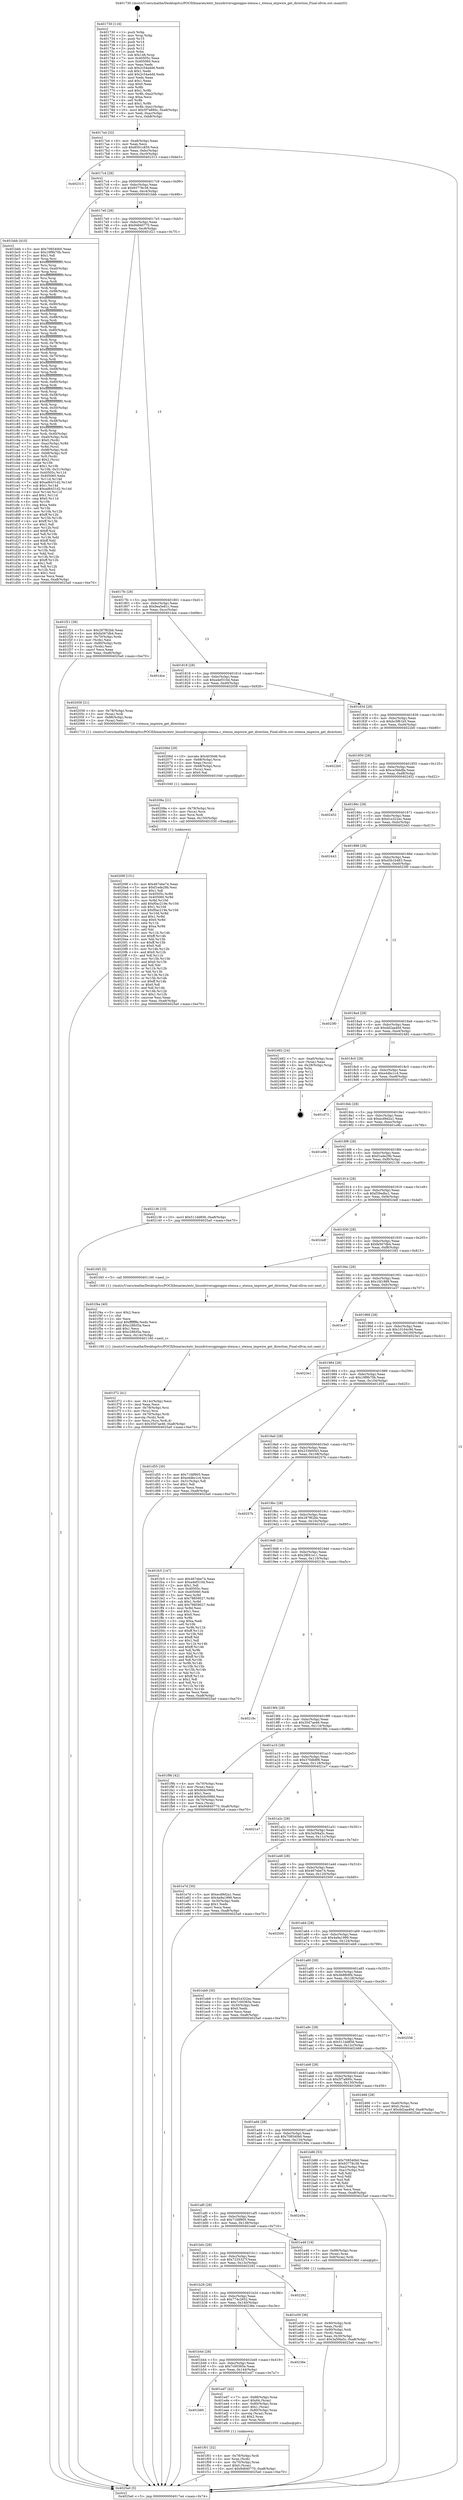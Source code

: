 digraph "0x401730" {
  label = "0x401730 (/mnt/c/Users/mathe/Desktop/tcc/POCII/binaries/extr_linuxdriversgpiogpio-xtensa.c_xtensa_impwire_get_direction_Final-ollvm.out::main(0))"
  labelloc = "t"
  node[shape=record]

  Entry [label="",width=0.3,height=0.3,shape=circle,fillcolor=black,style=filled]
  "0x4017a4" [label="{
     0x4017a4 [32]\l
     | [instrs]\l
     &nbsp;&nbsp;0x4017a4 \<+6\>: mov -0xa8(%rbp),%eax\l
     &nbsp;&nbsp;0x4017aa \<+2\>: mov %eax,%ecx\l
     &nbsp;&nbsp;0x4017ac \<+6\>: sub $0x8591c859,%ecx\l
     &nbsp;&nbsp;0x4017b2 \<+6\>: mov %eax,-0xbc(%rbp)\l
     &nbsp;&nbsp;0x4017b8 \<+6\>: mov %ecx,-0xc0(%rbp)\l
     &nbsp;&nbsp;0x4017be \<+6\>: je 0000000000402313 \<main+0xbe3\>\l
  }"]
  "0x402313" [label="{
     0x402313\l
  }", style=dashed]
  "0x4017c4" [label="{
     0x4017c4 [28]\l
     | [instrs]\l
     &nbsp;&nbsp;0x4017c4 \<+5\>: jmp 00000000004017c9 \<main+0x99\>\l
     &nbsp;&nbsp;0x4017c9 \<+6\>: mov -0xbc(%rbp),%eax\l
     &nbsp;&nbsp;0x4017cf \<+5\>: sub $0x93778c38,%eax\l
     &nbsp;&nbsp;0x4017d4 \<+6\>: mov %eax,-0xc4(%rbp)\l
     &nbsp;&nbsp;0x4017da \<+6\>: je 0000000000401bbb \<main+0x48b\>\l
  }"]
  Exit [label="",width=0.3,height=0.3,shape=circle,fillcolor=black,style=filled,peripheries=2]
  "0x401bbb" [label="{
     0x401bbb [410]\l
     | [instrs]\l
     &nbsp;&nbsp;0x401bbb \<+5\>: mov $0x708540b0,%eax\l
     &nbsp;&nbsp;0x401bc0 \<+5\>: mov $0x19f9b70b,%ecx\l
     &nbsp;&nbsp;0x401bc5 \<+2\>: mov $0x1,%dl\l
     &nbsp;&nbsp;0x401bc7 \<+3\>: mov %rsp,%rsi\l
     &nbsp;&nbsp;0x401bca \<+4\>: add $0xfffffffffffffff0,%rsi\l
     &nbsp;&nbsp;0x401bce \<+3\>: mov %rsi,%rsp\l
     &nbsp;&nbsp;0x401bd1 \<+7\>: mov %rsi,-0xa0(%rbp)\l
     &nbsp;&nbsp;0x401bd8 \<+3\>: mov %rsp,%rsi\l
     &nbsp;&nbsp;0x401bdb \<+4\>: add $0xfffffffffffffff0,%rsi\l
     &nbsp;&nbsp;0x401bdf \<+3\>: mov %rsi,%rsp\l
     &nbsp;&nbsp;0x401be2 \<+3\>: mov %rsp,%rdi\l
     &nbsp;&nbsp;0x401be5 \<+4\>: add $0xfffffffffffffff0,%rdi\l
     &nbsp;&nbsp;0x401be9 \<+3\>: mov %rdi,%rsp\l
     &nbsp;&nbsp;0x401bec \<+7\>: mov %rdi,-0x98(%rbp)\l
     &nbsp;&nbsp;0x401bf3 \<+3\>: mov %rsp,%rdi\l
     &nbsp;&nbsp;0x401bf6 \<+4\>: add $0xfffffffffffffff0,%rdi\l
     &nbsp;&nbsp;0x401bfa \<+3\>: mov %rdi,%rsp\l
     &nbsp;&nbsp;0x401bfd \<+7\>: mov %rdi,-0x90(%rbp)\l
     &nbsp;&nbsp;0x401c04 \<+3\>: mov %rsp,%rdi\l
     &nbsp;&nbsp;0x401c07 \<+4\>: add $0xfffffffffffffff0,%rdi\l
     &nbsp;&nbsp;0x401c0b \<+3\>: mov %rdi,%rsp\l
     &nbsp;&nbsp;0x401c0e \<+7\>: mov %rdi,-0x88(%rbp)\l
     &nbsp;&nbsp;0x401c15 \<+3\>: mov %rsp,%rdi\l
     &nbsp;&nbsp;0x401c18 \<+4\>: add $0xfffffffffffffff0,%rdi\l
     &nbsp;&nbsp;0x401c1c \<+3\>: mov %rdi,%rsp\l
     &nbsp;&nbsp;0x401c1f \<+4\>: mov %rdi,-0x80(%rbp)\l
     &nbsp;&nbsp;0x401c23 \<+3\>: mov %rsp,%rdi\l
     &nbsp;&nbsp;0x401c26 \<+4\>: add $0xfffffffffffffff0,%rdi\l
     &nbsp;&nbsp;0x401c2a \<+3\>: mov %rdi,%rsp\l
     &nbsp;&nbsp;0x401c2d \<+4\>: mov %rdi,-0x78(%rbp)\l
     &nbsp;&nbsp;0x401c31 \<+3\>: mov %rsp,%rdi\l
     &nbsp;&nbsp;0x401c34 \<+4\>: add $0xfffffffffffffff0,%rdi\l
     &nbsp;&nbsp;0x401c38 \<+3\>: mov %rdi,%rsp\l
     &nbsp;&nbsp;0x401c3b \<+4\>: mov %rdi,-0x70(%rbp)\l
     &nbsp;&nbsp;0x401c3f \<+3\>: mov %rsp,%rdi\l
     &nbsp;&nbsp;0x401c42 \<+4\>: add $0xfffffffffffffff0,%rdi\l
     &nbsp;&nbsp;0x401c46 \<+3\>: mov %rdi,%rsp\l
     &nbsp;&nbsp;0x401c49 \<+4\>: mov %rdi,-0x68(%rbp)\l
     &nbsp;&nbsp;0x401c4d \<+3\>: mov %rsp,%rdi\l
     &nbsp;&nbsp;0x401c50 \<+4\>: add $0xfffffffffffffff0,%rdi\l
     &nbsp;&nbsp;0x401c54 \<+3\>: mov %rdi,%rsp\l
     &nbsp;&nbsp;0x401c57 \<+4\>: mov %rdi,-0x60(%rbp)\l
     &nbsp;&nbsp;0x401c5b \<+3\>: mov %rsp,%rdi\l
     &nbsp;&nbsp;0x401c5e \<+4\>: add $0xfffffffffffffff0,%rdi\l
     &nbsp;&nbsp;0x401c62 \<+3\>: mov %rdi,%rsp\l
     &nbsp;&nbsp;0x401c65 \<+4\>: mov %rdi,-0x58(%rbp)\l
     &nbsp;&nbsp;0x401c69 \<+3\>: mov %rsp,%rdi\l
     &nbsp;&nbsp;0x401c6c \<+4\>: add $0xfffffffffffffff0,%rdi\l
     &nbsp;&nbsp;0x401c70 \<+3\>: mov %rdi,%rsp\l
     &nbsp;&nbsp;0x401c73 \<+4\>: mov %rdi,-0x50(%rbp)\l
     &nbsp;&nbsp;0x401c77 \<+3\>: mov %rsp,%rdi\l
     &nbsp;&nbsp;0x401c7a \<+4\>: add $0xfffffffffffffff0,%rdi\l
     &nbsp;&nbsp;0x401c7e \<+3\>: mov %rdi,%rsp\l
     &nbsp;&nbsp;0x401c81 \<+4\>: mov %rdi,-0x48(%rbp)\l
     &nbsp;&nbsp;0x401c85 \<+3\>: mov %rsp,%rdi\l
     &nbsp;&nbsp;0x401c88 \<+4\>: add $0xfffffffffffffff0,%rdi\l
     &nbsp;&nbsp;0x401c8c \<+3\>: mov %rdi,%rsp\l
     &nbsp;&nbsp;0x401c8f \<+4\>: mov %rdi,-0x40(%rbp)\l
     &nbsp;&nbsp;0x401c93 \<+7\>: mov -0xa0(%rbp),%rdi\l
     &nbsp;&nbsp;0x401c9a \<+6\>: movl $0x0,(%rdi)\l
     &nbsp;&nbsp;0x401ca0 \<+7\>: mov -0xac(%rbp),%r8d\l
     &nbsp;&nbsp;0x401ca7 \<+3\>: mov %r8d,(%rsi)\l
     &nbsp;&nbsp;0x401caa \<+7\>: mov -0x98(%rbp),%rdi\l
     &nbsp;&nbsp;0x401cb1 \<+7\>: mov -0xb8(%rbp),%r9\l
     &nbsp;&nbsp;0x401cb8 \<+3\>: mov %r9,(%rdi)\l
     &nbsp;&nbsp;0x401cbb \<+3\>: cmpl $0x2,(%rsi)\l
     &nbsp;&nbsp;0x401cbe \<+4\>: setne %r10b\l
     &nbsp;&nbsp;0x401cc2 \<+4\>: and $0x1,%r10b\l
     &nbsp;&nbsp;0x401cc6 \<+4\>: mov %r10b,-0x31(%rbp)\l
     &nbsp;&nbsp;0x401cca \<+8\>: mov 0x40505c,%r11d\l
     &nbsp;&nbsp;0x401cd2 \<+7\>: mov 0x405060,%ebx\l
     &nbsp;&nbsp;0x401cd9 \<+3\>: mov %r11d,%r14d\l
     &nbsp;&nbsp;0x401cdc \<+7\>: add $0xad6431d2,%r14d\l
     &nbsp;&nbsp;0x401ce3 \<+4\>: sub $0x1,%r14d\l
     &nbsp;&nbsp;0x401ce7 \<+7\>: sub $0xad6431d2,%r14d\l
     &nbsp;&nbsp;0x401cee \<+4\>: imul %r14d,%r11d\l
     &nbsp;&nbsp;0x401cf2 \<+4\>: and $0x1,%r11d\l
     &nbsp;&nbsp;0x401cf6 \<+4\>: cmp $0x0,%r11d\l
     &nbsp;&nbsp;0x401cfa \<+4\>: sete %r10b\l
     &nbsp;&nbsp;0x401cfe \<+3\>: cmp $0xa,%ebx\l
     &nbsp;&nbsp;0x401d01 \<+4\>: setl %r15b\l
     &nbsp;&nbsp;0x401d05 \<+3\>: mov %r10b,%r12b\l
     &nbsp;&nbsp;0x401d08 \<+4\>: xor $0xff,%r12b\l
     &nbsp;&nbsp;0x401d0c \<+3\>: mov %r15b,%r13b\l
     &nbsp;&nbsp;0x401d0f \<+4\>: xor $0xff,%r13b\l
     &nbsp;&nbsp;0x401d13 \<+3\>: xor $0x1,%dl\l
     &nbsp;&nbsp;0x401d16 \<+3\>: mov %r12b,%sil\l
     &nbsp;&nbsp;0x401d19 \<+4\>: and $0xff,%sil\l
     &nbsp;&nbsp;0x401d1d \<+3\>: and %dl,%r10b\l
     &nbsp;&nbsp;0x401d20 \<+3\>: mov %r13b,%dil\l
     &nbsp;&nbsp;0x401d23 \<+4\>: and $0xff,%dil\l
     &nbsp;&nbsp;0x401d27 \<+3\>: and %dl,%r15b\l
     &nbsp;&nbsp;0x401d2a \<+3\>: or %r10b,%sil\l
     &nbsp;&nbsp;0x401d2d \<+3\>: or %r15b,%dil\l
     &nbsp;&nbsp;0x401d30 \<+3\>: xor %dil,%sil\l
     &nbsp;&nbsp;0x401d33 \<+3\>: or %r13b,%r12b\l
     &nbsp;&nbsp;0x401d36 \<+4\>: xor $0xff,%r12b\l
     &nbsp;&nbsp;0x401d3a \<+3\>: or $0x1,%dl\l
     &nbsp;&nbsp;0x401d3d \<+3\>: and %dl,%r12b\l
     &nbsp;&nbsp;0x401d40 \<+3\>: or %r12b,%sil\l
     &nbsp;&nbsp;0x401d43 \<+4\>: test $0x1,%sil\l
     &nbsp;&nbsp;0x401d47 \<+3\>: cmovne %ecx,%eax\l
     &nbsp;&nbsp;0x401d4a \<+6\>: mov %eax,-0xa8(%rbp)\l
     &nbsp;&nbsp;0x401d50 \<+5\>: jmp 00000000004025a0 \<main+0xe70\>\l
  }"]
  "0x4017e0" [label="{
     0x4017e0 [28]\l
     | [instrs]\l
     &nbsp;&nbsp;0x4017e0 \<+5\>: jmp 00000000004017e5 \<main+0xb5\>\l
     &nbsp;&nbsp;0x4017e5 \<+6\>: mov -0xbc(%rbp),%eax\l
     &nbsp;&nbsp;0x4017eb \<+5\>: sub $0x94840770,%eax\l
     &nbsp;&nbsp;0x4017f0 \<+6\>: mov %eax,-0xc8(%rbp)\l
     &nbsp;&nbsp;0x4017f6 \<+6\>: je 0000000000401f21 \<main+0x7f1\>\l
  }"]
  "0x40209f" [label="{
     0x40209f [151]\l
     | [instrs]\l
     &nbsp;&nbsp;0x40209f \<+5\>: mov $0x467ebe74,%eax\l
     &nbsp;&nbsp;0x4020a4 \<+5\>: mov $0xf1ede29b,%esi\l
     &nbsp;&nbsp;0x4020a9 \<+2\>: mov $0x1,%dl\l
     &nbsp;&nbsp;0x4020ab \<+8\>: mov 0x40505c,%r8d\l
     &nbsp;&nbsp;0x4020b3 \<+8\>: mov 0x405060,%r9d\l
     &nbsp;&nbsp;0x4020bb \<+3\>: mov %r8d,%r10d\l
     &nbsp;&nbsp;0x4020be \<+7\>: add $0xf0ac219e,%r10d\l
     &nbsp;&nbsp;0x4020c5 \<+4\>: sub $0x1,%r10d\l
     &nbsp;&nbsp;0x4020c9 \<+7\>: sub $0xf0ac219e,%r10d\l
     &nbsp;&nbsp;0x4020d0 \<+4\>: imul %r10d,%r8d\l
     &nbsp;&nbsp;0x4020d4 \<+4\>: and $0x1,%r8d\l
     &nbsp;&nbsp;0x4020d8 \<+4\>: cmp $0x0,%r8d\l
     &nbsp;&nbsp;0x4020dc \<+4\>: sete %r11b\l
     &nbsp;&nbsp;0x4020e0 \<+4\>: cmp $0xa,%r9d\l
     &nbsp;&nbsp;0x4020e4 \<+3\>: setl %bl\l
     &nbsp;&nbsp;0x4020e7 \<+3\>: mov %r11b,%r14b\l
     &nbsp;&nbsp;0x4020ea \<+4\>: xor $0xff,%r14b\l
     &nbsp;&nbsp;0x4020ee \<+3\>: mov %bl,%r15b\l
     &nbsp;&nbsp;0x4020f1 \<+4\>: xor $0xff,%r15b\l
     &nbsp;&nbsp;0x4020f5 \<+3\>: xor $0x0,%dl\l
     &nbsp;&nbsp;0x4020f8 \<+3\>: mov %r14b,%r12b\l
     &nbsp;&nbsp;0x4020fb \<+4\>: and $0x0,%r12b\l
     &nbsp;&nbsp;0x4020ff \<+3\>: and %dl,%r11b\l
     &nbsp;&nbsp;0x402102 \<+3\>: mov %r15b,%r13b\l
     &nbsp;&nbsp;0x402105 \<+4\>: and $0x0,%r13b\l
     &nbsp;&nbsp;0x402109 \<+2\>: and %dl,%bl\l
     &nbsp;&nbsp;0x40210b \<+3\>: or %r11b,%r12b\l
     &nbsp;&nbsp;0x40210e \<+3\>: or %bl,%r13b\l
     &nbsp;&nbsp;0x402111 \<+3\>: xor %r13b,%r12b\l
     &nbsp;&nbsp;0x402114 \<+3\>: or %r15b,%r14b\l
     &nbsp;&nbsp;0x402117 \<+4\>: xor $0xff,%r14b\l
     &nbsp;&nbsp;0x40211b \<+3\>: or $0x0,%dl\l
     &nbsp;&nbsp;0x40211e \<+3\>: and %dl,%r14b\l
     &nbsp;&nbsp;0x402121 \<+3\>: or %r14b,%r12b\l
     &nbsp;&nbsp;0x402124 \<+4\>: test $0x1,%r12b\l
     &nbsp;&nbsp;0x402128 \<+3\>: cmovne %esi,%eax\l
     &nbsp;&nbsp;0x40212b \<+6\>: mov %eax,-0xa8(%rbp)\l
     &nbsp;&nbsp;0x402131 \<+5\>: jmp 00000000004025a0 \<main+0xe70\>\l
  }"]
  "0x401f21" [label="{
     0x401f21 [36]\l
     | [instrs]\l
     &nbsp;&nbsp;0x401f21 \<+5\>: mov $0x287f62bb,%eax\l
     &nbsp;&nbsp;0x401f26 \<+5\>: mov $0xfa567db4,%ecx\l
     &nbsp;&nbsp;0x401f2b \<+4\>: mov -0x70(%rbp),%rdx\l
     &nbsp;&nbsp;0x401f2f \<+2\>: mov (%rdx),%esi\l
     &nbsp;&nbsp;0x401f31 \<+4\>: mov -0x80(%rbp),%rdx\l
     &nbsp;&nbsp;0x401f35 \<+2\>: cmp (%rdx),%esi\l
     &nbsp;&nbsp;0x401f37 \<+3\>: cmovl %ecx,%eax\l
     &nbsp;&nbsp;0x401f3a \<+6\>: mov %eax,-0xa8(%rbp)\l
     &nbsp;&nbsp;0x401f40 \<+5\>: jmp 00000000004025a0 \<main+0xe70\>\l
  }"]
  "0x4017fc" [label="{
     0x4017fc [28]\l
     | [instrs]\l
     &nbsp;&nbsp;0x4017fc \<+5\>: jmp 0000000000401801 \<main+0xd1\>\l
     &nbsp;&nbsp;0x401801 \<+6\>: mov -0xbc(%rbp),%eax\l
     &nbsp;&nbsp;0x401807 \<+5\>: sub $0x9ea5e81c,%eax\l
     &nbsp;&nbsp;0x40180c \<+6\>: mov %eax,-0xcc(%rbp)\l
     &nbsp;&nbsp;0x401812 \<+6\>: je 0000000000401dce \<main+0x69e\>\l
  }"]
  "0x40208a" [label="{
     0x40208a [21]\l
     | [instrs]\l
     &nbsp;&nbsp;0x40208a \<+4\>: mov -0x78(%rbp),%rcx\l
     &nbsp;&nbsp;0x40208e \<+3\>: mov (%rcx),%rcx\l
     &nbsp;&nbsp;0x402091 \<+3\>: mov %rcx,%rdi\l
     &nbsp;&nbsp;0x402094 \<+6\>: mov %eax,-0x150(%rbp)\l
     &nbsp;&nbsp;0x40209a \<+5\>: call 0000000000401030 \<free@plt\>\l
     | [calls]\l
     &nbsp;&nbsp;0x401030 \{1\} (unknown)\l
  }"]
  "0x401dce" [label="{
     0x401dce\l
  }", style=dashed]
  "0x401818" [label="{
     0x401818 [28]\l
     | [instrs]\l
     &nbsp;&nbsp;0x401818 \<+5\>: jmp 000000000040181d \<main+0xed\>\l
     &nbsp;&nbsp;0x40181d \<+6\>: mov -0xbc(%rbp),%eax\l
     &nbsp;&nbsp;0x401823 \<+5\>: sub $0xa4ef310d,%eax\l
     &nbsp;&nbsp;0x401828 \<+6\>: mov %eax,-0xd0(%rbp)\l
     &nbsp;&nbsp;0x40182e \<+6\>: je 0000000000402058 \<main+0x928\>\l
  }"]
  "0x40206d" [label="{
     0x40206d [29]\l
     | [instrs]\l
     &nbsp;&nbsp;0x40206d \<+10\>: movabs $0x4030d6,%rdi\l
     &nbsp;&nbsp;0x402077 \<+4\>: mov -0x68(%rbp),%rcx\l
     &nbsp;&nbsp;0x40207b \<+2\>: mov %eax,(%rcx)\l
     &nbsp;&nbsp;0x40207d \<+4\>: mov -0x68(%rbp),%rcx\l
     &nbsp;&nbsp;0x402081 \<+2\>: mov (%rcx),%esi\l
     &nbsp;&nbsp;0x402083 \<+2\>: mov $0x0,%al\l
     &nbsp;&nbsp;0x402085 \<+5\>: call 0000000000401040 \<printf@plt\>\l
     | [calls]\l
     &nbsp;&nbsp;0x401040 \{1\} (unknown)\l
  }"]
  "0x402058" [label="{
     0x402058 [21]\l
     | [instrs]\l
     &nbsp;&nbsp;0x402058 \<+4\>: mov -0x78(%rbp),%rax\l
     &nbsp;&nbsp;0x40205c \<+3\>: mov (%rax),%rdi\l
     &nbsp;&nbsp;0x40205f \<+7\>: mov -0x88(%rbp),%rax\l
     &nbsp;&nbsp;0x402066 \<+2\>: mov (%rax),%esi\l
     &nbsp;&nbsp;0x402068 \<+5\>: call 0000000000401710 \<xtensa_impwire_get_direction\>\l
     | [calls]\l
     &nbsp;&nbsp;0x401710 \{1\} (/mnt/c/Users/mathe/Desktop/tcc/POCII/binaries/extr_linuxdriversgpiogpio-xtensa.c_xtensa_impwire_get_direction_Final-ollvm.out::xtensa_impwire_get_direction)\l
  }"]
  "0x401834" [label="{
     0x401834 [28]\l
     | [instrs]\l
     &nbsp;&nbsp;0x401834 \<+5\>: jmp 0000000000401839 \<main+0x109\>\l
     &nbsp;&nbsp;0x401839 \<+6\>: mov -0xbc(%rbp),%eax\l
     &nbsp;&nbsp;0x40183f \<+5\>: sub $0xbc5f61b5,%eax\l
     &nbsp;&nbsp;0x401844 \<+6\>: mov %eax,-0xd4(%rbp)\l
     &nbsp;&nbsp;0x40184a \<+6\>: je 00000000004022b0 \<main+0xb80\>\l
  }"]
  "0x401f72" [label="{
     0x401f72 [41]\l
     | [instrs]\l
     &nbsp;&nbsp;0x401f72 \<+6\>: mov -0x14c(%rbp),%ecx\l
     &nbsp;&nbsp;0x401f78 \<+3\>: imul %eax,%ecx\l
     &nbsp;&nbsp;0x401f7b \<+4\>: mov -0x78(%rbp),%rsi\l
     &nbsp;&nbsp;0x401f7f \<+3\>: mov (%rsi),%rsi\l
     &nbsp;&nbsp;0x401f82 \<+4\>: mov -0x70(%rbp),%rdi\l
     &nbsp;&nbsp;0x401f86 \<+3\>: movslq (%rdi),%rdi\l
     &nbsp;&nbsp;0x401f89 \<+3\>: mov %ecx,(%rsi,%rdi,4)\l
     &nbsp;&nbsp;0x401f8c \<+10\>: movl $0x35d7ae46,-0xa8(%rbp)\l
     &nbsp;&nbsp;0x401f96 \<+5\>: jmp 00000000004025a0 \<main+0xe70\>\l
  }"]
  "0x4022b0" [label="{
     0x4022b0\l
  }", style=dashed]
  "0x401850" [label="{
     0x401850 [28]\l
     | [instrs]\l
     &nbsp;&nbsp;0x401850 \<+5\>: jmp 0000000000401855 \<main+0x125\>\l
     &nbsp;&nbsp;0x401855 \<+6\>: mov -0xbc(%rbp),%eax\l
     &nbsp;&nbsp;0x40185b \<+5\>: sub $0xce3bbdfa,%eax\l
     &nbsp;&nbsp;0x401860 \<+6\>: mov %eax,-0xd8(%rbp)\l
     &nbsp;&nbsp;0x401866 \<+6\>: je 0000000000402452 \<main+0xd22\>\l
  }"]
  "0x401f4a" [label="{
     0x401f4a [40]\l
     | [instrs]\l
     &nbsp;&nbsp;0x401f4a \<+5\>: mov $0x2,%ecx\l
     &nbsp;&nbsp;0x401f4f \<+1\>: cltd\l
     &nbsp;&nbsp;0x401f50 \<+2\>: idiv %ecx\l
     &nbsp;&nbsp;0x401f52 \<+6\>: imul $0xfffffffe,%edx,%ecx\l
     &nbsp;&nbsp;0x401f58 \<+6\>: add $0xc28fcf3a,%ecx\l
     &nbsp;&nbsp;0x401f5e \<+3\>: add $0x1,%ecx\l
     &nbsp;&nbsp;0x401f61 \<+6\>: sub $0xc28fcf3a,%ecx\l
     &nbsp;&nbsp;0x401f67 \<+6\>: mov %ecx,-0x14c(%rbp)\l
     &nbsp;&nbsp;0x401f6d \<+5\>: call 0000000000401160 \<next_i\>\l
     | [calls]\l
     &nbsp;&nbsp;0x401160 \{1\} (/mnt/c/Users/mathe/Desktop/tcc/POCII/binaries/extr_linuxdriversgpiogpio-xtensa.c_xtensa_impwire_get_direction_Final-ollvm.out::next_i)\l
  }"]
  "0x402452" [label="{
     0x402452\l
  }", style=dashed]
  "0x40186c" [label="{
     0x40186c [28]\l
     | [instrs]\l
     &nbsp;&nbsp;0x40186c \<+5\>: jmp 0000000000401871 \<main+0x141\>\l
     &nbsp;&nbsp;0x401871 \<+6\>: mov -0xbc(%rbp),%eax\l
     &nbsp;&nbsp;0x401877 \<+5\>: sub $0xd1e322ec,%eax\l
     &nbsp;&nbsp;0x40187c \<+6\>: mov %eax,-0xdc(%rbp)\l
     &nbsp;&nbsp;0x401882 \<+6\>: je 0000000000402443 \<main+0xd13\>\l
  }"]
  "0x401f01" [label="{
     0x401f01 [32]\l
     | [instrs]\l
     &nbsp;&nbsp;0x401f01 \<+4\>: mov -0x78(%rbp),%rdi\l
     &nbsp;&nbsp;0x401f05 \<+3\>: mov %rax,(%rdi)\l
     &nbsp;&nbsp;0x401f08 \<+4\>: mov -0x70(%rbp),%rax\l
     &nbsp;&nbsp;0x401f0c \<+6\>: movl $0x0,(%rax)\l
     &nbsp;&nbsp;0x401f12 \<+10\>: movl $0x94840770,-0xa8(%rbp)\l
     &nbsp;&nbsp;0x401f1c \<+5\>: jmp 00000000004025a0 \<main+0xe70\>\l
  }"]
  "0x402443" [label="{
     0x402443\l
  }", style=dashed]
  "0x401888" [label="{
     0x401888 [28]\l
     | [instrs]\l
     &nbsp;&nbsp;0x401888 \<+5\>: jmp 000000000040188d \<main+0x15d\>\l
     &nbsp;&nbsp;0x40188d \<+6\>: mov -0xbc(%rbp),%eax\l
     &nbsp;&nbsp;0x401893 \<+5\>: sub $0xd5b1b483,%eax\l
     &nbsp;&nbsp;0x401898 \<+6\>: mov %eax,-0xe0(%rbp)\l
     &nbsp;&nbsp;0x40189e \<+6\>: je 00000000004023f0 \<main+0xcc0\>\l
  }"]
  "0x401b60" [label="{
     0x401b60\l
  }", style=dashed]
  "0x4023f0" [label="{
     0x4023f0\l
  }", style=dashed]
  "0x4018a4" [label="{
     0x4018a4 [28]\l
     | [instrs]\l
     &nbsp;&nbsp;0x4018a4 \<+5\>: jmp 00000000004018a9 \<main+0x179\>\l
     &nbsp;&nbsp;0x4018a9 \<+6\>: mov -0xbc(%rbp),%eax\l
     &nbsp;&nbsp;0x4018af \<+5\>: sub $0xdd2aa40d,%eax\l
     &nbsp;&nbsp;0x4018b4 \<+6\>: mov %eax,-0xe4(%rbp)\l
     &nbsp;&nbsp;0x4018ba \<+6\>: je 0000000000402482 \<main+0xd52\>\l
  }"]
  "0x401ed7" [label="{
     0x401ed7 [42]\l
     | [instrs]\l
     &nbsp;&nbsp;0x401ed7 \<+7\>: mov -0x88(%rbp),%rax\l
     &nbsp;&nbsp;0x401ede \<+6\>: movl $0x64,(%rax)\l
     &nbsp;&nbsp;0x401ee4 \<+4\>: mov -0x80(%rbp),%rax\l
     &nbsp;&nbsp;0x401ee8 \<+6\>: movl $0x1,(%rax)\l
     &nbsp;&nbsp;0x401eee \<+4\>: mov -0x80(%rbp),%rax\l
     &nbsp;&nbsp;0x401ef2 \<+3\>: movslq (%rax),%rax\l
     &nbsp;&nbsp;0x401ef5 \<+4\>: shl $0x2,%rax\l
     &nbsp;&nbsp;0x401ef9 \<+3\>: mov %rax,%rdi\l
     &nbsp;&nbsp;0x401efc \<+5\>: call 0000000000401050 \<malloc@plt\>\l
     | [calls]\l
     &nbsp;&nbsp;0x401050 \{1\} (unknown)\l
  }"]
  "0x402482" [label="{
     0x402482 [24]\l
     | [instrs]\l
     &nbsp;&nbsp;0x402482 \<+7\>: mov -0xa0(%rbp),%rax\l
     &nbsp;&nbsp;0x402489 \<+2\>: mov (%rax),%eax\l
     &nbsp;&nbsp;0x40248b \<+4\>: lea -0x28(%rbp),%rsp\l
     &nbsp;&nbsp;0x40248f \<+1\>: pop %rbx\l
     &nbsp;&nbsp;0x402490 \<+2\>: pop %r12\l
     &nbsp;&nbsp;0x402492 \<+2\>: pop %r13\l
     &nbsp;&nbsp;0x402494 \<+2\>: pop %r14\l
     &nbsp;&nbsp;0x402496 \<+2\>: pop %r15\l
     &nbsp;&nbsp;0x402498 \<+1\>: pop %rbp\l
     &nbsp;&nbsp;0x402499 \<+1\>: ret\l
  }"]
  "0x4018c0" [label="{
     0x4018c0 [28]\l
     | [instrs]\l
     &nbsp;&nbsp;0x4018c0 \<+5\>: jmp 00000000004018c5 \<main+0x195\>\l
     &nbsp;&nbsp;0x4018c5 \<+6\>: mov -0xbc(%rbp),%eax\l
     &nbsp;&nbsp;0x4018cb \<+5\>: sub $0xe4dbc1c4,%eax\l
     &nbsp;&nbsp;0x4018d0 \<+6\>: mov %eax,-0xe8(%rbp)\l
     &nbsp;&nbsp;0x4018d6 \<+6\>: je 0000000000401d73 \<main+0x643\>\l
  }"]
  "0x401b44" [label="{
     0x401b44 [28]\l
     | [instrs]\l
     &nbsp;&nbsp;0x401b44 \<+5\>: jmp 0000000000401b49 \<main+0x419\>\l
     &nbsp;&nbsp;0x401b49 \<+6\>: mov -0xbc(%rbp),%eax\l
     &nbsp;&nbsp;0x401b4f \<+5\>: sub $0x7c00365e,%eax\l
     &nbsp;&nbsp;0x401b54 \<+6\>: mov %eax,-0x144(%rbp)\l
     &nbsp;&nbsp;0x401b5a \<+6\>: je 0000000000401ed7 \<main+0x7a7\>\l
  }"]
  "0x401d73" [label="{
     0x401d73\l
  }", style=dashed]
  "0x4018dc" [label="{
     0x4018dc [28]\l
     | [instrs]\l
     &nbsp;&nbsp;0x4018dc \<+5\>: jmp 00000000004018e1 \<main+0x1b1\>\l
     &nbsp;&nbsp;0x4018e1 \<+6\>: mov -0xbc(%rbp),%eax\l
     &nbsp;&nbsp;0x4018e7 \<+5\>: sub $0xecd9d2a1,%eax\l
     &nbsp;&nbsp;0x4018ec \<+6\>: mov %eax,-0xec(%rbp)\l
     &nbsp;&nbsp;0x4018f2 \<+6\>: je 0000000000401e9b \<main+0x76b\>\l
  }"]
  "0x40236e" [label="{
     0x40236e\l
  }", style=dashed]
  "0x401e9b" [label="{
     0x401e9b\l
  }", style=dashed]
  "0x4018f8" [label="{
     0x4018f8 [28]\l
     | [instrs]\l
     &nbsp;&nbsp;0x4018f8 \<+5\>: jmp 00000000004018fd \<main+0x1cd\>\l
     &nbsp;&nbsp;0x4018fd \<+6\>: mov -0xbc(%rbp),%eax\l
     &nbsp;&nbsp;0x401903 \<+5\>: sub $0xf1ede29b,%eax\l
     &nbsp;&nbsp;0x401908 \<+6\>: mov %eax,-0xf0(%rbp)\l
     &nbsp;&nbsp;0x40190e \<+6\>: je 0000000000402136 \<main+0xa06\>\l
  }"]
  "0x401b28" [label="{
     0x401b28 [28]\l
     | [instrs]\l
     &nbsp;&nbsp;0x401b28 \<+5\>: jmp 0000000000401b2d \<main+0x3fd\>\l
     &nbsp;&nbsp;0x401b2d \<+6\>: mov -0xbc(%rbp),%eax\l
     &nbsp;&nbsp;0x401b33 \<+5\>: sub $0x774c2652,%eax\l
     &nbsp;&nbsp;0x401b38 \<+6\>: mov %eax,-0x140(%rbp)\l
     &nbsp;&nbsp;0x401b3e \<+6\>: je 000000000040236e \<main+0xc3e\>\l
  }"]
  "0x402136" [label="{
     0x402136 [15]\l
     | [instrs]\l
     &nbsp;&nbsp;0x402136 \<+10\>: movl $0x511dd856,-0xa8(%rbp)\l
     &nbsp;&nbsp;0x402140 \<+5\>: jmp 00000000004025a0 \<main+0xe70\>\l
  }"]
  "0x401914" [label="{
     0x401914 [28]\l
     | [instrs]\l
     &nbsp;&nbsp;0x401914 \<+5\>: jmp 0000000000401919 \<main+0x1e9\>\l
     &nbsp;&nbsp;0x401919 \<+6\>: mov -0xbc(%rbp),%eax\l
     &nbsp;&nbsp;0x40191f \<+5\>: sub $0xf39edbc1,%eax\l
     &nbsp;&nbsp;0x401924 \<+6\>: mov %eax,-0xf4(%rbp)\l
     &nbsp;&nbsp;0x40192a \<+6\>: je 00000000004024df \<main+0xdaf\>\l
  }"]
  "0x402292" [label="{
     0x402292\l
  }", style=dashed]
  "0x4024df" [label="{
     0x4024df\l
  }", style=dashed]
  "0x401930" [label="{
     0x401930 [28]\l
     | [instrs]\l
     &nbsp;&nbsp;0x401930 \<+5\>: jmp 0000000000401935 \<main+0x205\>\l
     &nbsp;&nbsp;0x401935 \<+6\>: mov -0xbc(%rbp),%eax\l
     &nbsp;&nbsp;0x40193b \<+5\>: sub $0xfa567db4,%eax\l
     &nbsp;&nbsp;0x401940 \<+6\>: mov %eax,-0xf8(%rbp)\l
     &nbsp;&nbsp;0x401946 \<+6\>: je 0000000000401f45 \<main+0x815\>\l
  }"]
  "0x401e59" [label="{
     0x401e59 [36]\l
     | [instrs]\l
     &nbsp;&nbsp;0x401e59 \<+7\>: mov -0x90(%rbp),%rdi\l
     &nbsp;&nbsp;0x401e60 \<+2\>: mov %eax,(%rdi)\l
     &nbsp;&nbsp;0x401e62 \<+7\>: mov -0x90(%rbp),%rdi\l
     &nbsp;&nbsp;0x401e69 \<+2\>: mov (%rdi),%eax\l
     &nbsp;&nbsp;0x401e6b \<+3\>: mov %eax,-0x30(%rbp)\l
     &nbsp;&nbsp;0x401e6e \<+10\>: movl $0x3a5f4a5c,-0xa8(%rbp)\l
     &nbsp;&nbsp;0x401e78 \<+5\>: jmp 00000000004025a0 \<main+0xe70\>\l
  }"]
  "0x401f45" [label="{
     0x401f45 [5]\l
     | [instrs]\l
     &nbsp;&nbsp;0x401f45 \<+5\>: call 0000000000401160 \<next_i\>\l
     | [calls]\l
     &nbsp;&nbsp;0x401160 \{1\} (/mnt/c/Users/mathe/Desktop/tcc/POCII/binaries/extr_linuxdriversgpiogpio-xtensa.c_xtensa_impwire_get_direction_Final-ollvm.out::next_i)\l
  }"]
  "0x40194c" [label="{
     0x40194c [28]\l
     | [instrs]\l
     &nbsp;&nbsp;0x40194c \<+5\>: jmp 0000000000401951 \<main+0x221\>\l
     &nbsp;&nbsp;0x401951 \<+6\>: mov -0xbc(%rbp),%eax\l
     &nbsp;&nbsp;0x401957 \<+5\>: sub $0x1fd1889,%eax\l
     &nbsp;&nbsp;0x40195c \<+6\>: mov %eax,-0xfc(%rbp)\l
     &nbsp;&nbsp;0x401962 \<+6\>: je 0000000000401e37 \<main+0x707\>\l
  }"]
  "0x401b0c" [label="{
     0x401b0c [28]\l
     | [instrs]\l
     &nbsp;&nbsp;0x401b0c \<+5\>: jmp 0000000000401b11 \<main+0x3e1\>\l
     &nbsp;&nbsp;0x401b11 \<+6\>: mov -0xbc(%rbp),%eax\l
     &nbsp;&nbsp;0x401b17 \<+5\>: sub $0x7235327f,%eax\l
     &nbsp;&nbsp;0x401b1c \<+6\>: mov %eax,-0x13c(%rbp)\l
     &nbsp;&nbsp;0x401b22 \<+6\>: je 0000000000402292 \<main+0xb62\>\l
  }"]
  "0x401e37" [label="{
     0x401e37\l
  }", style=dashed]
  "0x401968" [label="{
     0x401968 [28]\l
     | [instrs]\l
     &nbsp;&nbsp;0x401968 \<+5\>: jmp 000000000040196d \<main+0x23d\>\l
     &nbsp;&nbsp;0x40196d \<+6\>: mov -0xbc(%rbp),%eax\l
     &nbsp;&nbsp;0x401973 \<+5\>: sub $0x10164c9d,%eax\l
     &nbsp;&nbsp;0x401978 \<+6\>: mov %eax,-0x100(%rbp)\l
     &nbsp;&nbsp;0x40197e \<+6\>: je 00000000004023e1 \<main+0xcb1\>\l
  }"]
  "0x401e46" [label="{
     0x401e46 [19]\l
     | [instrs]\l
     &nbsp;&nbsp;0x401e46 \<+7\>: mov -0x98(%rbp),%rax\l
     &nbsp;&nbsp;0x401e4d \<+3\>: mov (%rax),%rax\l
     &nbsp;&nbsp;0x401e50 \<+4\>: mov 0x8(%rax),%rdi\l
     &nbsp;&nbsp;0x401e54 \<+5\>: call 0000000000401060 \<atoi@plt\>\l
     | [calls]\l
     &nbsp;&nbsp;0x401060 \{1\} (unknown)\l
  }"]
  "0x4023e1" [label="{
     0x4023e1\l
  }", style=dashed]
  "0x401984" [label="{
     0x401984 [28]\l
     | [instrs]\l
     &nbsp;&nbsp;0x401984 \<+5\>: jmp 0000000000401989 \<main+0x259\>\l
     &nbsp;&nbsp;0x401989 \<+6\>: mov -0xbc(%rbp),%eax\l
     &nbsp;&nbsp;0x40198f \<+5\>: sub $0x19f9b70b,%eax\l
     &nbsp;&nbsp;0x401994 \<+6\>: mov %eax,-0x104(%rbp)\l
     &nbsp;&nbsp;0x40199a \<+6\>: je 0000000000401d55 \<main+0x625\>\l
  }"]
  "0x401af0" [label="{
     0x401af0 [28]\l
     | [instrs]\l
     &nbsp;&nbsp;0x401af0 \<+5\>: jmp 0000000000401af5 \<main+0x3c5\>\l
     &nbsp;&nbsp;0x401af5 \<+6\>: mov -0xbc(%rbp),%eax\l
     &nbsp;&nbsp;0x401afb \<+5\>: sub $0x71fdf905,%eax\l
     &nbsp;&nbsp;0x401b00 \<+6\>: mov %eax,-0x138(%rbp)\l
     &nbsp;&nbsp;0x401b06 \<+6\>: je 0000000000401e46 \<main+0x716\>\l
  }"]
  "0x401d55" [label="{
     0x401d55 [30]\l
     | [instrs]\l
     &nbsp;&nbsp;0x401d55 \<+5\>: mov $0x71fdf905,%eax\l
     &nbsp;&nbsp;0x401d5a \<+5\>: mov $0xe4dbc1c4,%ecx\l
     &nbsp;&nbsp;0x401d5f \<+3\>: mov -0x31(%rbp),%dl\l
     &nbsp;&nbsp;0x401d62 \<+3\>: test $0x1,%dl\l
     &nbsp;&nbsp;0x401d65 \<+3\>: cmovne %ecx,%eax\l
     &nbsp;&nbsp;0x401d68 \<+6\>: mov %eax,-0xa8(%rbp)\l
     &nbsp;&nbsp;0x401d6e \<+5\>: jmp 00000000004025a0 \<main+0xe70\>\l
  }"]
  "0x4019a0" [label="{
     0x4019a0 [28]\l
     | [instrs]\l
     &nbsp;&nbsp;0x4019a0 \<+5\>: jmp 00000000004019a5 \<main+0x275\>\l
     &nbsp;&nbsp;0x4019a5 \<+6\>: mov -0xbc(%rbp),%eax\l
     &nbsp;&nbsp;0x4019ab \<+5\>: sub $0x233b0043,%eax\l
     &nbsp;&nbsp;0x4019b0 \<+6\>: mov %eax,-0x108(%rbp)\l
     &nbsp;&nbsp;0x4019b6 \<+6\>: je 000000000040257b \<main+0xe4b\>\l
  }"]
  "0x40249a" [label="{
     0x40249a\l
  }", style=dashed]
  "0x40257b" [label="{
     0x40257b\l
  }", style=dashed]
  "0x4019bc" [label="{
     0x4019bc [28]\l
     | [instrs]\l
     &nbsp;&nbsp;0x4019bc \<+5\>: jmp 00000000004019c1 \<main+0x291\>\l
     &nbsp;&nbsp;0x4019c1 \<+6\>: mov -0xbc(%rbp),%eax\l
     &nbsp;&nbsp;0x4019c7 \<+5\>: sub $0x287f62bb,%eax\l
     &nbsp;&nbsp;0x4019cc \<+6\>: mov %eax,-0x10c(%rbp)\l
     &nbsp;&nbsp;0x4019d2 \<+6\>: je 0000000000401fc5 \<main+0x895\>\l
  }"]
  "0x401730" [label="{
     0x401730 [116]\l
     | [instrs]\l
     &nbsp;&nbsp;0x401730 \<+1\>: push %rbp\l
     &nbsp;&nbsp;0x401731 \<+3\>: mov %rsp,%rbp\l
     &nbsp;&nbsp;0x401734 \<+2\>: push %r15\l
     &nbsp;&nbsp;0x401736 \<+2\>: push %r14\l
     &nbsp;&nbsp;0x401738 \<+2\>: push %r13\l
     &nbsp;&nbsp;0x40173a \<+2\>: push %r12\l
     &nbsp;&nbsp;0x40173c \<+1\>: push %rbx\l
     &nbsp;&nbsp;0x40173d \<+7\>: sub $0x148,%rsp\l
     &nbsp;&nbsp;0x401744 \<+7\>: mov 0x40505c,%eax\l
     &nbsp;&nbsp;0x40174b \<+7\>: mov 0x405060,%ecx\l
     &nbsp;&nbsp;0x401752 \<+2\>: mov %eax,%edx\l
     &nbsp;&nbsp;0x401754 \<+6\>: sub $0x2c54a4dd,%edx\l
     &nbsp;&nbsp;0x40175a \<+3\>: sub $0x1,%edx\l
     &nbsp;&nbsp;0x40175d \<+6\>: add $0x2c54a4dd,%edx\l
     &nbsp;&nbsp;0x401763 \<+3\>: imul %edx,%eax\l
     &nbsp;&nbsp;0x401766 \<+3\>: and $0x1,%eax\l
     &nbsp;&nbsp;0x401769 \<+3\>: cmp $0x0,%eax\l
     &nbsp;&nbsp;0x40176c \<+4\>: sete %r8b\l
     &nbsp;&nbsp;0x401770 \<+4\>: and $0x1,%r8b\l
     &nbsp;&nbsp;0x401774 \<+7\>: mov %r8b,-0xa2(%rbp)\l
     &nbsp;&nbsp;0x40177b \<+3\>: cmp $0xa,%ecx\l
     &nbsp;&nbsp;0x40177e \<+4\>: setl %r8b\l
     &nbsp;&nbsp;0x401782 \<+4\>: and $0x1,%r8b\l
     &nbsp;&nbsp;0x401786 \<+7\>: mov %r8b,-0xa1(%rbp)\l
     &nbsp;&nbsp;0x40178d \<+10\>: movl $0x5f7a890c,-0xa8(%rbp)\l
     &nbsp;&nbsp;0x401797 \<+6\>: mov %edi,-0xac(%rbp)\l
     &nbsp;&nbsp;0x40179d \<+7\>: mov %rsi,-0xb8(%rbp)\l
  }"]
  "0x401fc5" [label="{
     0x401fc5 [147]\l
     | [instrs]\l
     &nbsp;&nbsp;0x401fc5 \<+5\>: mov $0x467ebe74,%eax\l
     &nbsp;&nbsp;0x401fca \<+5\>: mov $0xa4ef310d,%ecx\l
     &nbsp;&nbsp;0x401fcf \<+2\>: mov $0x1,%dl\l
     &nbsp;&nbsp;0x401fd1 \<+7\>: mov 0x40505c,%esi\l
     &nbsp;&nbsp;0x401fd8 \<+7\>: mov 0x405060,%edi\l
     &nbsp;&nbsp;0x401fdf \<+3\>: mov %esi,%r8d\l
     &nbsp;&nbsp;0x401fe2 \<+7\>: sub $0x78859027,%r8d\l
     &nbsp;&nbsp;0x401fe9 \<+4\>: sub $0x1,%r8d\l
     &nbsp;&nbsp;0x401fed \<+7\>: add $0x78859027,%r8d\l
     &nbsp;&nbsp;0x401ff4 \<+4\>: imul %r8d,%esi\l
     &nbsp;&nbsp;0x401ff8 \<+3\>: and $0x1,%esi\l
     &nbsp;&nbsp;0x401ffb \<+3\>: cmp $0x0,%esi\l
     &nbsp;&nbsp;0x401ffe \<+4\>: sete %r9b\l
     &nbsp;&nbsp;0x402002 \<+3\>: cmp $0xa,%edi\l
     &nbsp;&nbsp;0x402005 \<+4\>: setl %r10b\l
     &nbsp;&nbsp;0x402009 \<+3\>: mov %r9b,%r11b\l
     &nbsp;&nbsp;0x40200c \<+4\>: xor $0xff,%r11b\l
     &nbsp;&nbsp;0x402010 \<+3\>: mov %r10b,%bl\l
     &nbsp;&nbsp;0x402013 \<+3\>: xor $0xff,%bl\l
     &nbsp;&nbsp;0x402016 \<+3\>: xor $0x1,%dl\l
     &nbsp;&nbsp;0x402019 \<+3\>: mov %r11b,%r14b\l
     &nbsp;&nbsp;0x40201c \<+4\>: and $0xff,%r14b\l
     &nbsp;&nbsp;0x402020 \<+3\>: and %dl,%r9b\l
     &nbsp;&nbsp;0x402023 \<+3\>: mov %bl,%r15b\l
     &nbsp;&nbsp;0x402026 \<+4\>: and $0xff,%r15b\l
     &nbsp;&nbsp;0x40202a \<+3\>: and %dl,%r10b\l
     &nbsp;&nbsp;0x40202d \<+3\>: or %r9b,%r14b\l
     &nbsp;&nbsp;0x402030 \<+3\>: or %r10b,%r15b\l
     &nbsp;&nbsp;0x402033 \<+3\>: xor %r15b,%r14b\l
     &nbsp;&nbsp;0x402036 \<+3\>: or %bl,%r11b\l
     &nbsp;&nbsp;0x402039 \<+4\>: xor $0xff,%r11b\l
     &nbsp;&nbsp;0x40203d \<+3\>: or $0x1,%dl\l
     &nbsp;&nbsp;0x402040 \<+3\>: and %dl,%r11b\l
     &nbsp;&nbsp;0x402043 \<+3\>: or %r11b,%r14b\l
     &nbsp;&nbsp;0x402046 \<+4\>: test $0x1,%r14b\l
     &nbsp;&nbsp;0x40204a \<+3\>: cmovne %ecx,%eax\l
     &nbsp;&nbsp;0x40204d \<+6\>: mov %eax,-0xa8(%rbp)\l
     &nbsp;&nbsp;0x402053 \<+5\>: jmp 00000000004025a0 \<main+0xe70\>\l
  }"]
  "0x4019d8" [label="{
     0x4019d8 [28]\l
     | [instrs]\l
     &nbsp;&nbsp;0x4019d8 \<+5\>: jmp 00000000004019dd \<main+0x2ad\>\l
     &nbsp;&nbsp;0x4019dd \<+6\>: mov -0xbc(%rbp),%eax\l
     &nbsp;&nbsp;0x4019e3 \<+5\>: sub $0x28f41e11,%eax\l
     &nbsp;&nbsp;0x4019e8 \<+6\>: mov %eax,-0x110(%rbp)\l
     &nbsp;&nbsp;0x4019ee \<+6\>: je 000000000040218c \<main+0xa5c\>\l
  }"]
  "0x4025a0" [label="{
     0x4025a0 [5]\l
     | [instrs]\l
     &nbsp;&nbsp;0x4025a0 \<+5\>: jmp 00000000004017a4 \<main+0x74\>\l
  }"]
  "0x40218c" [label="{
     0x40218c\l
  }", style=dashed]
  "0x4019f4" [label="{
     0x4019f4 [28]\l
     | [instrs]\l
     &nbsp;&nbsp;0x4019f4 \<+5\>: jmp 00000000004019f9 \<main+0x2c9\>\l
     &nbsp;&nbsp;0x4019f9 \<+6\>: mov -0xbc(%rbp),%eax\l
     &nbsp;&nbsp;0x4019ff \<+5\>: sub $0x35d7ae46,%eax\l
     &nbsp;&nbsp;0x401a04 \<+6\>: mov %eax,-0x114(%rbp)\l
     &nbsp;&nbsp;0x401a0a \<+6\>: je 0000000000401f9b \<main+0x86b\>\l
  }"]
  "0x401ad4" [label="{
     0x401ad4 [28]\l
     | [instrs]\l
     &nbsp;&nbsp;0x401ad4 \<+5\>: jmp 0000000000401ad9 \<main+0x3a9\>\l
     &nbsp;&nbsp;0x401ad9 \<+6\>: mov -0xbc(%rbp),%eax\l
     &nbsp;&nbsp;0x401adf \<+5\>: sub $0x708540b0,%eax\l
     &nbsp;&nbsp;0x401ae4 \<+6\>: mov %eax,-0x134(%rbp)\l
     &nbsp;&nbsp;0x401aea \<+6\>: je 000000000040249a \<main+0xd6a\>\l
  }"]
  "0x401f9b" [label="{
     0x401f9b [42]\l
     | [instrs]\l
     &nbsp;&nbsp;0x401f9b \<+4\>: mov -0x70(%rbp),%rax\l
     &nbsp;&nbsp;0x401f9f \<+2\>: mov (%rax),%ecx\l
     &nbsp;&nbsp;0x401fa1 \<+6\>: sub $0x9d4c098d,%ecx\l
     &nbsp;&nbsp;0x401fa7 \<+3\>: add $0x1,%ecx\l
     &nbsp;&nbsp;0x401faa \<+6\>: add $0x9d4c098d,%ecx\l
     &nbsp;&nbsp;0x401fb0 \<+4\>: mov -0x70(%rbp),%rax\l
     &nbsp;&nbsp;0x401fb4 \<+2\>: mov %ecx,(%rax)\l
     &nbsp;&nbsp;0x401fb6 \<+10\>: movl $0x94840770,-0xa8(%rbp)\l
     &nbsp;&nbsp;0x401fc0 \<+5\>: jmp 00000000004025a0 \<main+0xe70\>\l
  }"]
  "0x401a10" [label="{
     0x401a10 [28]\l
     | [instrs]\l
     &nbsp;&nbsp;0x401a10 \<+5\>: jmp 0000000000401a15 \<main+0x2e5\>\l
     &nbsp;&nbsp;0x401a15 \<+6\>: mov -0xbc(%rbp),%eax\l
     &nbsp;&nbsp;0x401a1b \<+5\>: sub $0x370db8f6,%eax\l
     &nbsp;&nbsp;0x401a20 \<+6\>: mov %eax,-0x118(%rbp)\l
     &nbsp;&nbsp;0x401a26 \<+6\>: je 00000000004021e7 \<main+0xab7\>\l
  }"]
  "0x401b86" [label="{
     0x401b86 [53]\l
     | [instrs]\l
     &nbsp;&nbsp;0x401b86 \<+5\>: mov $0x708540b0,%eax\l
     &nbsp;&nbsp;0x401b8b \<+5\>: mov $0x93778c38,%ecx\l
     &nbsp;&nbsp;0x401b90 \<+6\>: mov -0xa2(%rbp),%dl\l
     &nbsp;&nbsp;0x401b96 \<+7\>: mov -0xa1(%rbp),%sil\l
     &nbsp;&nbsp;0x401b9d \<+3\>: mov %dl,%dil\l
     &nbsp;&nbsp;0x401ba0 \<+3\>: and %sil,%dil\l
     &nbsp;&nbsp;0x401ba3 \<+3\>: xor %sil,%dl\l
     &nbsp;&nbsp;0x401ba6 \<+3\>: or %dl,%dil\l
     &nbsp;&nbsp;0x401ba9 \<+4\>: test $0x1,%dil\l
     &nbsp;&nbsp;0x401bad \<+3\>: cmovne %ecx,%eax\l
     &nbsp;&nbsp;0x401bb0 \<+6\>: mov %eax,-0xa8(%rbp)\l
     &nbsp;&nbsp;0x401bb6 \<+5\>: jmp 00000000004025a0 \<main+0xe70\>\l
  }"]
  "0x4021e7" [label="{
     0x4021e7\l
  }", style=dashed]
  "0x401a2c" [label="{
     0x401a2c [28]\l
     | [instrs]\l
     &nbsp;&nbsp;0x401a2c \<+5\>: jmp 0000000000401a31 \<main+0x301\>\l
     &nbsp;&nbsp;0x401a31 \<+6\>: mov -0xbc(%rbp),%eax\l
     &nbsp;&nbsp;0x401a37 \<+5\>: sub $0x3a5f4a5c,%eax\l
     &nbsp;&nbsp;0x401a3c \<+6\>: mov %eax,-0x11c(%rbp)\l
     &nbsp;&nbsp;0x401a42 \<+6\>: je 0000000000401e7d \<main+0x74d\>\l
  }"]
  "0x401ab8" [label="{
     0x401ab8 [28]\l
     | [instrs]\l
     &nbsp;&nbsp;0x401ab8 \<+5\>: jmp 0000000000401abd \<main+0x38d\>\l
     &nbsp;&nbsp;0x401abd \<+6\>: mov -0xbc(%rbp),%eax\l
     &nbsp;&nbsp;0x401ac3 \<+5\>: sub $0x5f7a890c,%eax\l
     &nbsp;&nbsp;0x401ac8 \<+6\>: mov %eax,-0x130(%rbp)\l
     &nbsp;&nbsp;0x401ace \<+6\>: je 0000000000401b86 \<main+0x456\>\l
  }"]
  "0x401e7d" [label="{
     0x401e7d [30]\l
     | [instrs]\l
     &nbsp;&nbsp;0x401e7d \<+5\>: mov $0xecd9d2a1,%eax\l
     &nbsp;&nbsp;0x401e82 \<+5\>: mov $0x4a9a1999,%ecx\l
     &nbsp;&nbsp;0x401e87 \<+3\>: mov -0x30(%rbp),%edx\l
     &nbsp;&nbsp;0x401e8a \<+3\>: cmp $0x1,%edx\l
     &nbsp;&nbsp;0x401e8d \<+3\>: cmovl %ecx,%eax\l
     &nbsp;&nbsp;0x401e90 \<+6\>: mov %eax,-0xa8(%rbp)\l
     &nbsp;&nbsp;0x401e96 \<+5\>: jmp 00000000004025a0 \<main+0xe70\>\l
  }"]
  "0x401a48" [label="{
     0x401a48 [28]\l
     | [instrs]\l
     &nbsp;&nbsp;0x401a48 \<+5\>: jmp 0000000000401a4d \<main+0x31d\>\l
     &nbsp;&nbsp;0x401a4d \<+6\>: mov -0xbc(%rbp),%eax\l
     &nbsp;&nbsp;0x401a53 \<+5\>: sub $0x467ebe74,%eax\l
     &nbsp;&nbsp;0x401a58 \<+6\>: mov %eax,-0x120(%rbp)\l
     &nbsp;&nbsp;0x401a5e \<+6\>: je 0000000000402500 \<main+0xdd0\>\l
  }"]
  "0x402466" [label="{
     0x402466 [28]\l
     | [instrs]\l
     &nbsp;&nbsp;0x402466 \<+7\>: mov -0xa0(%rbp),%rax\l
     &nbsp;&nbsp;0x40246d \<+6\>: movl $0x0,(%rax)\l
     &nbsp;&nbsp;0x402473 \<+10\>: movl $0xdd2aa40d,-0xa8(%rbp)\l
     &nbsp;&nbsp;0x40247d \<+5\>: jmp 00000000004025a0 \<main+0xe70\>\l
  }"]
  "0x402500" [label="{
     0x402500\l
  }", style=dashed]
  "0x401a64" [label="{
     0x401a64 [28]\l
     | [instrs]\l
     &nbsp;&nbsp;0x401a64 \<+5\>: jmp 0000000000401a69 \<main+0x339\>\l
     &nbsp;&nbsp;0x401a69 \<+6\>: mov -0xbc(%rbp),%eax\l
     &nbsp;&nbsp;0x401a6f \<+5\>: sub $0x4a9a1999,%eax\l
     &nbsp;&nbsp;0x401a74 \<+6\>: mov %eax,-0x124(%rbp)\l
     &nbsp;&nbsp;0x401a7a \<+6\>: je 0000000000401eb9 \<main+0x789\>\l
  }"]
  "0x401a9c" [label="{
     0x401a9c [28]\l
     | [instrs]\l
     &nbsp;&nbsp;0x401a9c \<+5\>: jmp 0000000000401aa1 \<main+0x371\>\l
     &nbsp;&nbsp;0x401aa1 \<+6\>: mov -0xbc(%rbp),%eax\l
     &nbsp;&nbsp;0x401aa7 \<+5\>: sub $0x511dd856,%eax\l
     &nbsp;&nbsp;0x401aac \<+6\>: mov %eax,-0x12c(%rbp)\l
     &nbsp;&nbsp;0x401ab2 \<+6\>: je 0000000000402466 \<main+0xd36\>\l
  }"]
  "0x401eb9" [label="{
     0x401eb9 [30]\l
     | [instrs]\l
     &nbsp;&nbsp;0x401eb9 \<+5\>: mov $0xd1e322ec,%eax\l
     &nbsp;&nbsp;0x401ebe \<+5\>: mov $0x7c00365e,%ecx\l
     &nbsp;&nbsp;0x401ec3 \<+3\>: mov -0x30(%rbp),%edx\l
     &nbsp;&nbsp;0x401ec6 \<+3\>: cmp $0x0,%edx\l
     &nbsp;&nbsp;0x401ec9 \<+3\>: cmove %ecx,%eax\l
     &nbsp;&nbsp;0x401ecc \<+6\>: mov %eax,-0xa8(%rbp)\l
     &nbsp;&nbsp;0x401ed2 \<+5\>: jmp 00000000004025a0 \<main+0xe70\>\l
  }"]
  "0x401a80" [label="{
     0x401a80 [28]\l
     | [instrs]\l
     &nbsp;&nbsp;0x401a80 \<+5\>: jmp 0000000000401a85 \<main+0x355\>\l
     &nbsp;&nbsp;0x401a85 \<+6\>: mov -0xbc(%rbp),%eax\l
     &nbsp;&nbsp;0x401a8b \<+5\>: sub $0x4b8fb9f4,%eax\l
     &nbsp;&nbsp;0x401a90 \<+6\>: mov %eax,-0x128(%rbp)\l
     &nbsp;&nbsp;0x401a96 \<+6\>: je 0000000000402556 \<main+0xe26\>\l
  }"]
  "0x402556" [label="{
     0x402556\l
  }", style=dashed]
  Entry -> "0x401730" [label=" 1"]
  "0x4017a4" -> "0x402313" [label=" 0"]
  "0x4017a4" -> "0x4017c4" [label=" 16"]
  "0x402482" -> Exit [label=" 1"]
  "0x4017c4" -> "0x401bbb" [label=" 1"]
  "0x4017c4" -> "0x4017e0" [label=" 15"]
  "0x402466" -> "0x4025a0" [label=" 1"]
  "0x4017e0" -> "0x401f21" [label=" 2"]
  "0x4017e0" -> "0x4017fc" [label=" 13"]
  "0x402136" -> "0x4025a0" [label=" 1"]
  "0x4017fc" -> "0x401dce" [label=" 0"]
  "0x4017fc" -> "0x401818" [label=" 13"]
  "0x40209f" -> "0x4025a0" [label=" 1"]
  "0x401818" -> "0x402058" [label=" 1"]
  "0x401818" -> "0x401834" [label=" 12"]
  "0x40208a" -> "0x40209f" [label=" 1"]
  "0x401834" -> "0x4022b0" [label=" 0"]
  "0x401834" -> "0x401850" [label=" 12"]
  "0x40206d" -> "0x40208a" [label=" 1"]
  "0x401850" -> "0x402452" [label=" 0"]
  "0x401850" -> "0x40186c" [label=" 12"]
  "0x402058" -> "0x40206d" [label=" 1"]
  "0x40186c" -> "0x402443" [label=" 0"]
  "0x40186c" -> "0x401888" [label=" 12"]
  "0x401fc5" -> "0x4025a0" [label=" 1"]
  "0x401888" -> "0x4023f0" [label=" 0"]
  "0x401888" -> "0x4018a4" [label=" 12"]
  "0x401f9b" -> "0x4025a0" [label=" 1"]
  "0x4018a4" -> "0x402482" [label=" 1"]
  "0x4018a4" -> "0x4018c0" [label=" 11"]
  "0x401f72" -> "0x4025a0" [label=" 1"]
  "0x4018c0" -> "0x401d73" [label=" 0"]
  "0x4018c0" -> "0x4018dc" [label=" 11"]
  "0x401f45" -> "0x401f4a" [label=" 1"]
  "0x4018dc" -> "0x401e9b" [label=" 0"]
  "0x4018dc" -> "0x4018f8" [label=" 11"]
  "0x401f21" -> "0x4025a0" [label=" 2"]
  "0x4018f8" -> "0x402136" [label=" 1"]
  "0x4018f8" -> "0x401914" [label=" 10"]
  "0x401ed7" -> "0x401f01" [label=" 1"]
  "0x401914" -> "0x4024df" [label=" 0"]
  "0x401914" -> "0x401930" [label=" 10"]
  "0x401b44" -> "0x401b60" [label=" 0"]
  "0x401930" -> "0x401f45" [label=" 1"]
  "0x401930" -> "0x40194c" [label=" 9"]
  "0x401f4a" -> "0x401f72" [label=" 1"]
  "0x40194c" -> "0x401e37" [label=" 0"]
  "0x40194c" -> "0x401968" [label=" 9"]
  "0x401b28" -> "0x401b44" [label=" 1"]
  "0x401968" -> "0x4023e1" [label=" 0"]
  "0x401968" -> "0x401984" [label=" 9"]
  "0x401b28" -> "0x40236e" [label=" 0"]
  "0x401984" -> "0x401d55" [label=" 1"]
  "0x401984" -> "0x4019a0" [label=" 8"]
  "0x401b0c" -> "0x401b28" [label=" 1"]
  "0x4019a0" -> "0x40257b" [label=" 0"]
  "0x4019a0" -> "0x4019bc" [label=" 8"]
  "0x401b0c" -> "0x402292" [label=" 0"]
  "0x4019bc" -> "0x401fc5" [label=" 1"]
  "0x4019bc" -> "0x4019d8" [label=" 7"]
  "0x401e7d" -> "0x4025a0" [label=" 1"]
  "0x4019d8" -> "0x40218c" [label=" 0"]
  "0x4019d8" -> "0x4019f4" [label=" 7"]
  "0x401e59" -> "0x4025a0" [label=" 1"]
  "0x4019f4" -> "0x401f9b" [label=" 1"]
  "0x4019f4" -> "0x401a10" [label=" 6"]
  "0x401e46" -> "0x401e59" [label=" 1"]
  "0x401a10" -> "0x4021e7" [label=" 0"]
  "0x401a10" -> "0x401a2c" [label=" 6"]
  "0x401af0" -> "0x401b0c" [label=" 1"]
  "0x401a2c" -> "0x401e7d" [label=" 1"]
  "0x401a2c" -> "0x401a48" [label=" 5"]
  "0x401f01" -> "0x4025a0" [label=" 1"]
  "0x401a48" -> "0x402500" [label=" 0"]
  "0x401a48" -> "0x401a64" [label=" 5"]
  "0x401ad4" -> "0x401af0" [label=" 2"]
  "0x401a64" -> "0x401eb9" [label=" 1"]
  "0x401a64" -> "0x401a80" [label=" 4"]
  "0x401b44" -> "0x401ed7" [label=" 1"]
  "0x401a80" -> "0x402556" [label=" 0"]
  "0x401a80" -> "0x401a9c" [label=" 4"]
  "0x401ad4" -> "0x40249a" [label=" 0"]
  "0x401a9c" -> "0x402466" [label=" 1"]
  "0x401a9c" -> "0x401ab8" [label=" 3"]
  "0x401af0" -> "0x401e46" [label=" 1"]
  "0x401ab8" -> "0x401b86" [label=" 1"]
  "0x401ab8" -> "0x401ad4" [label=" 2"]
  "0x401b86" -> "0x4025a0" [label=" 1"]
  "0x401730" -> "0x4017a4" [label=" 1"]
  "0x4025a0" -> "0x4017a4" [label=" 15"]
  "0x401eb9" -> "0x4025a0" [label=" 1"]
  "0x401bbb" -> "0x4025a0" [label=" 1"]
  "0x401d55" -> "0x4025a0" [label=" 1"]
}
